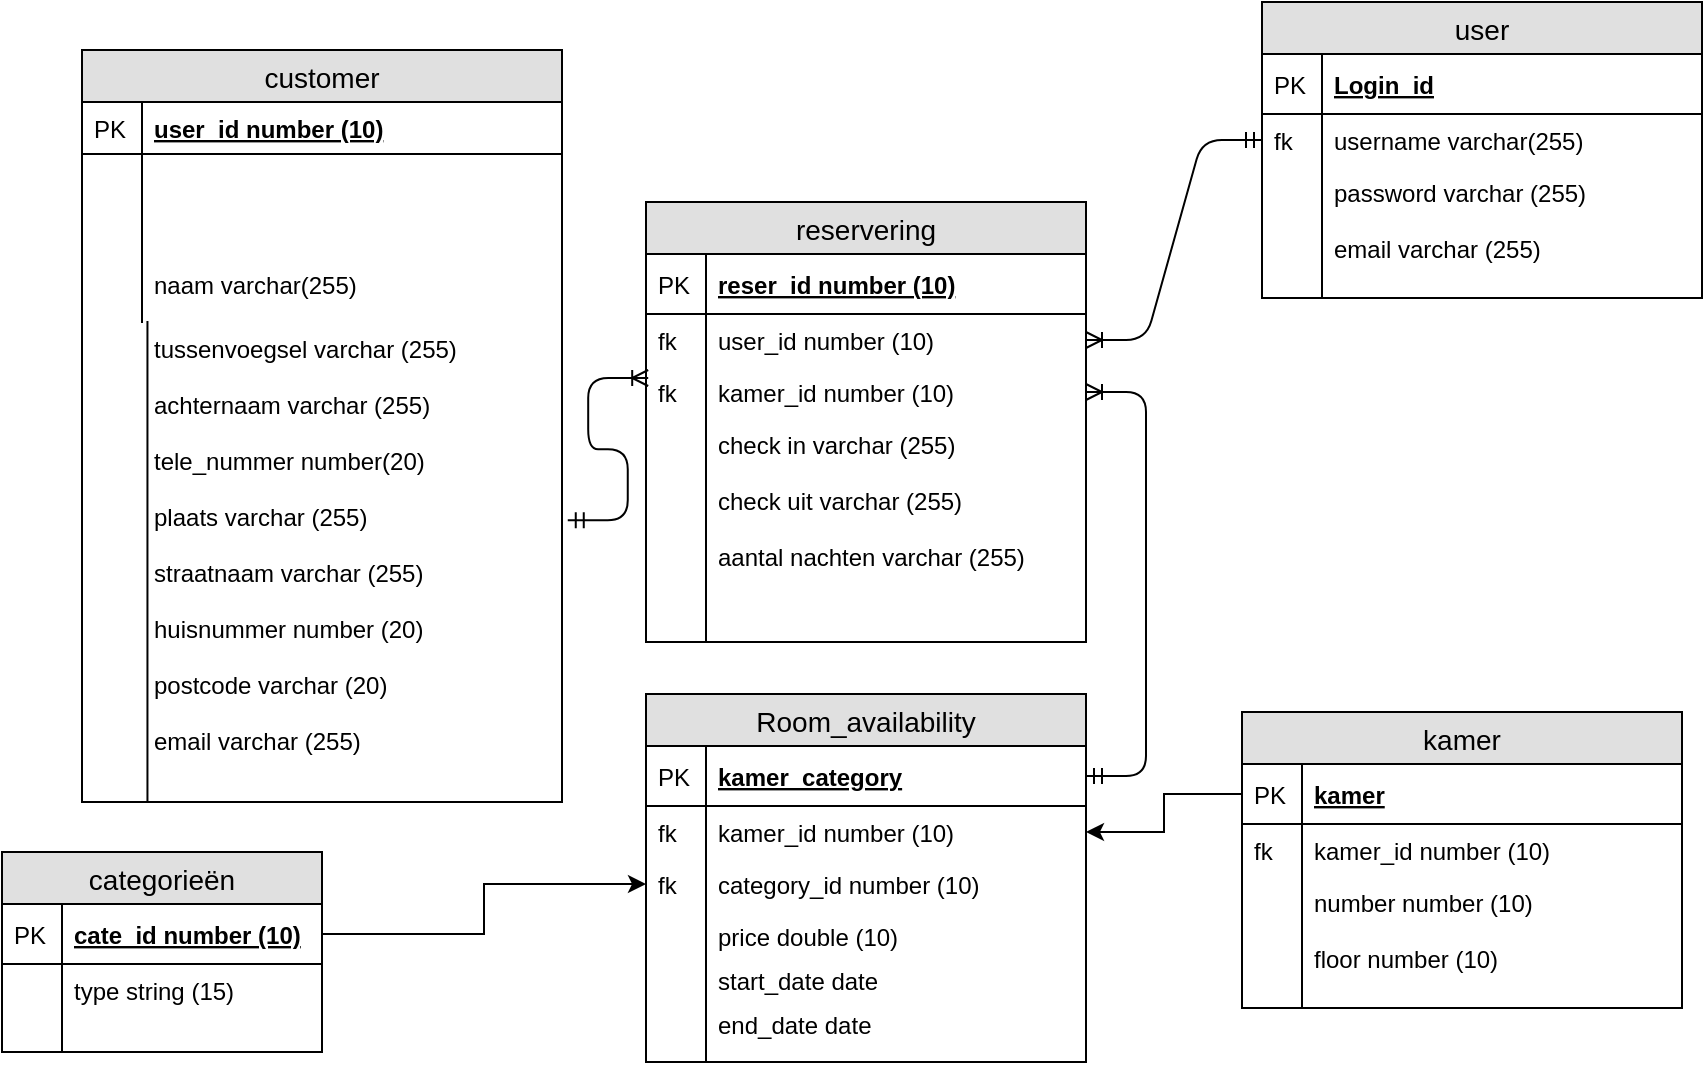 <mxfile version="10.7.3" type="device"><diagram id="I7FLrVbJ7IVQIojbGyv5" name="Page-1"><mxGraphModel dx="1837" dy="1702" grid="1" gridSize="10" guides="1" tooltips="1" connect="1" arrows="1" fold="1" page="1" pageScale="1" pageWidth="827" pageHeight="1169" math="0" shadow="0"><root><mxCell id="0"/><mxCell id="1" parent="0"/><mxCell id="DthQ4Hfx-H2yPR-bGWvW-1" value="customer" style="swimlane;fontStyle=0;childLayout=stackLayout;horizontal=1;startSize=26;fillColor=#e0e0e0;horizontalStack=0;resizeParent=1;resizeParentMax=0;resizeLast=0;collapsible=1;marginBottom=0;swimlaneFillColor=#ffffff;align=center;fontSize=14;" vertex="1" parent="1"><mxGeometry x="20" y="-385" width="240" height="376" as="geometry"><mxRectangle x="40" y="10" width="60" height="26" as="alternateBounds"/></mxGeometry></mxCell><mxCell id="DthQ4Hfx-H2yPR-bGWvW-2" value="user_id number (10)" style="shape=partialRectangle;top=0;left=0;right=0;bottom=1;align=left;verticalAlign=middle;fillColor=none;spacingLeft=34;spacingRight=4;overflow=hidden;rotatable=0;points=[[0,0.5],[1,0.5]];portConstraint=eastwest;dropTarget=0;fontStyle=5;fontSize=12;" vertex="1" parent="DthQ4Hfx-H2yPR-bGWvW-1"><mxGeometry y="26" width="240" height="26" as="geometry"/></mxCell><mxCell id="DthQ4Hfx-H2yPR-bGWvW-3" value="PK" style="shape=partialRectangle;top=0;left=0;bottom=0;fillColor=none;align=left;verticalAlign=middle;spacingLeft=4;spacingRight=4;overflow=hidden;rotatable=0;points=[];portConstraint=eastwest;part=1;fontSize=12;" vertex="1" connectable="0" parent="DthQ4Hfx-H2yPR-bGWvW-2"><mxGeometry width="30" height="26" as="geometry"/></mxCell><mxCell id="DthQ4Hfx-H2yPR-bGWvW-4" value="" style="shape=partialRectangle;top=0;left=0;right=0;bottom=0;align=left;verticalAlign=top;fillColor=none;spacingLeft=34;spacingRight=4;overflow=hidden;rotatable=0;points=[[0,0.5],[1,0.5]];portConstraint=eastwest;dropTarget=0;fontSize=12;" vertex="1" parent="DthQ4Hfx-H2yPR-bGWvW-1"><mxGeometry y="52" width="240" height="26" as="geometry"/></mxCell><mxCell id="DthQ4Hfx-H2yPR-bGWvW-5" value="" style="shape=partialRectangle;top=0;left=0;bottom=0;fillColor=none;align=left;verticalAlign=top;spacingLeft=4;spacingRight=4;overflow=hidden;rotatable=0;points=[];portConstraint=eastwest;part=1;fontSize=12;" vertex="1" connectable="0" parent="DthQ4Hfx-H2yPR-bGWvW-4"><mxGeometry width="30" height="26" as="geometry"/></mxCell><mxCell id="DthQ4Hfx-H2yPR-bGWvW-6" value="" style="shape=partialRectangle;top=0;left=0;right=0;bottom=0;align=left;verticalAlign=top;fillColor=none;spacingLeft=34;spacingRight=4;overflow=hidden;rotatable=0;points=[[0,0.5],[1,0.5]];portConstraint=eastwest;dropTarget=0;fontSize=12;" vertex="1" parent="DthQ4Hfx-H2yPR-bGWvW-1"><mxGeometry y="78" width="240" height="26" as="geometry"/></mxCell><mxCell id="DthQ4Hfx-H2yPR-bGWvW-7" value="" style="shape=partialRectangle;top=0;left=0;bottom=0;fillColor=none;align=left;verticalAlign=top;spacingLeft=4;spacingRight=4;overflow=hidden;rotatable=0;points=[];portConstraint=eastwest;part=1;fontSize=12;" vertex="1" connectable="0" parent="DthQ4Hfx-H2yPR-bGWvW-6"><mxGeometry width="30" height="26" as="geometry"/></mxCell><mxCell id="DthQ4Hfx-H2yPR-bGWvW-8" value="naam varchar(255)&#10;&#10;achternaam varchar(255)&#10;f&#10;" style="shape=partialRectangle;top=0;left=0;right=0;bottom=0;align=left;verticalAlign=top;fillColor=none;spacingLeft=34;spacingRight=4;overflow=hidden;rotatable=0;points=[[0,0.5],[1,0.5]];portConstraint=eastwest;dropTarget=0;fontSize=12;" vertex="1" parent="DthQ4Hfx-H2yPR-bGWvW-1"><mxGeometry y="104" width="240" height="32" as="geometry"/></mxCell><mxCell id="DthQ4Hfx-H2yPR-bGWvW-9" value="" style="shape=partialRectangle;top=0;left=0;bottom=0;fillColor=none;align=left;verticalAlign=top;spacingLeft=4;spacingRight=4;overflow=hidden;rotatable=0;points=[];portConstraint=eastwest;part=1;fontSize=12;" vertex="1" connectable="0" parent="DthQ4Hfx-H2yPR-bGWvW-8"><mxGeometry width="30" height="32" as="geometry"/></mxCell><mxCell id="DthQ4Hfx-H2yPR-bGWvW-10" value="tussenvoegsel varchar (255)&#10;&#10;achternaam varchar (255)&#10;&#10;tele_nummer number(20)&#10;&#10;plaats varchar (255)&#10;&#10;straatnaam varchar (255)&#10;&#10;huisnummer number (20)&#10;&#10;postcode varchar (20)&#10;&#10;email varchar (255)" style="shape=partialRectangle;top=0;left=0;right=0;bottom=0;align=left;verticalAlign=top;fillColor=none;spacingLeft=34;spacingRight=4;overflow=hidden;rotatable=0;points=[[0,0.5],[1,0.5]];portConstraint=eastwest;dropTarget=0;fontSize=12;" vertex="1" parent="DthQ4Hfx-H2yPR-bGWvW-1"><mxGeometry y="136" width="240" height="240" as="geometry"/></mxCell><mxCell id="DthQ4Hfx-H2yPR-bGWvW-11" value="" style="shape=partialRectangle;top=0;left=0;bottom=0;fillColor=none;align=left;verticalAlign=top;spacingLeft=4;spacingRight=4;overflow=hidden;rotatable=0;points=[];portConstraint=eastwest;part=1;fontSize=12;" vertex="1" connectable="0" parent="DthQ4Hfx-H2yPR-bGWvW-10"><mxGeometry width="32.727" height="240.0" as="geometry"/></mxCell><mxCell id="DthQ4Hfx-H2yPR-bGWvW-23" value="categorieën" style="swimlane;fontStyle=0;childLayout=stackLayout;horizontal=1;startSize=26;fillColor=#e0e0e0;horizontalStack=0;resizeParent=1;resizeParentMax=0;resizeLast=0;collapsible=1;marginBottom=0;swimlaneFillColor=#ffffff;align=center;fontSize=14;" vertex="1" parent="1"><mxGeometry x="-20" y="16" width="160" height="100" as="geometry"/></mxCell><mxCell id="DthQ4Hfx-H2yPR-bGWvW-24" value="cate_id number (10)" style="shape=partialRectangle;top=0;left=0;right=0;bottom=1;align=left;verticalAlign=middle;fillColor=none;spacingLeft=34;spacingRight=4;overflow=hidden;rotatable=0;points=[[0,0.5],[1,0.5]];portConstraint=eastwest;dropTarget=0;fontStyle=5;fontSize=12;" vertex="1" parent="DthQ4Hfx-H2yPR-bGWvW-23"><mxGeometry y="26" width="160" height="30" as="geometry"/></mxCell><mxCell id="DthQ4Hfx-H2yPR-bGWvW-25" value="PK" style="shape=partialRectangle;top=0;left=0;bottom=0;fillColor=none;align=left;verticalAlign=middle;spacingLeft=4;spacingRight=4;overflow=hidden;rotatable=0;points=[];portConstraint=eastwest;part=1;fontSize=12;" vertex="1" connectable="0" parent="DthQ4Hfx-H2yPR-bGWvW-24"><mxGeometry width="30" height="30" as="geometry"/></mxCell><mxCell id="DthQ4Hfx-H2yPR-bGWvW-48" value="type string (15)" style="shape=partialRectangle;top=0;left=0;right=0;bottom=0;align=left;verticalAlign=top;fillColor=none;spacingLeft=34;spacingRight=4;overflow=hidden;rotatable=0;points=[[0,0.5],[1,0.5]];portConstraint=eastwest;dropTarget=0;fontSize=12;" vertex="1" parent="DthQ4Hfx-H2yPR-bGWvW-23"><mxGeometry y="56" width="160" height="44" as="geometry"/></mxCell><mxCell id="DthQ4Hfx-H2yPR-bGWvW-49" value="" style="shape=partialRectangle;top=0;left=0;bottom=0;fillColor=none;align=left;verticalAlign=top;spacingLeft=4;spacingRight=4;overflow=hidden;rotatable=0;points=[];portConstraint=eastwest;part=1;fontSize=12;" vertex="1" connectable="0" parent="DthQ4Hfx-H2yPR-bGWvW-48"><mxGeometry width="30" height="44" as="geometry"/></mxCell><mxCell id="DthQ4Hfx-H2yPR-bGWvW-34" value="reservering" style="swimlane;fontStyle=0;childLayout=stackLayout;horizontal=1;startSize=26;fillColor=#e0e0e0;horizontalStack=0;resizeParent=1;resizeParentMax=0;resizeLast=0;collapsible=1;marginBottom=0;swimlaneFillColor=#ffffff;align=center;fontSize=14;" vertex="1" parent="1"><mxGeometry x="302" y="-309" width="220" height="220" as="geometry"/></mxCell><mxCell id="DthQ4Hfx-H2yPR-bGWvW-35" value="reser_id number (10)" style="shape=partialRectangle;top=0;left=0;right=0;bottom=1;align=left;verticalAlign=middle;fillColor=none;spacingLeft=34;spacingRight=4;overflow=hidden;rotatable=0;points=[[0,0.5],[1,0.5]];portConstraint=eastwest;dropTarget=0;fontStyle=5;fontSize=12;" vertex="1" parent="DthQ4Hfx-H2yPR-bGWvW-34"><mxGeometry y="26" width="220" height="30" as="geometry"/></mxCell><mxCell id="DthQ4Hfx-H2yPR-bGWvW-36" value="PK" style="shape=partialRectangle;top=0;left=0;bottom=0;fillColor=none;align=left;verticalAlign=middle;spacingLeft=4;spacingRight=4;overflow=hidden;rotatable=0;points=[];portConstraint=eastwest;part=1;fontSize=12;" vertex="1" connectable="0" parent="DthQ4Hfx-H2yPR-bGWvW-35"><mxGeometry width="30" height="30" as="geometry"/></mxCell><mxCell id="DthQ4Hfx-H2yPR-bGWvW-37" value="user_id number (10)" style="shape=partialRectangle;top=0;left=0;right=0;bottom=0;align=left;verticalAlign=top;fillColor=none;spacingLeft=34;spacingRight=4;overflow=hidden;rotatable=0;points=[[0,0.5],[1,0.5]];portConstraint=eastwest;dropTarget=0;fontSize=12;" vertex="1" parent="DthQ4Hfx-H2yPR-bGWvW-34"><mxGeometry y="56" width="220" height="26" as="geometry"/></mxCell><mxCell id="DthQ4Hfx-H2yPR-bGWvW-38" value="fk" style="shape=partialRectangle;top=0;left=0;bottom=0;fillColor=none;align=left;verticalAlign=top;spacingLeft=4;spacingRight=4;overflow=hidden;rotatable=0;points=[];portConstraint=eastwest;part=1;fontSize=12;" vertex="1" connectable="0" parent="DthQ4Hfx-H2yPR-bGWvW-37"><mxGeometry width="30" height="26" as="geometry"/></mxCell><mxCell id="DthQ4Hfx-H2yPR-bGWvW-39" value="kamer_id number (10)" style="shape=partialRectangle;top=0;left=0;right=0;bottom=0;align=left;verticalAlign=top;fillColor=none;spacingLeft=34;spacingRight=4;overflow=hidden;rotatable=0;points=[[0,0.5],[1,0.5]];portConstraint=eastwest;dropTarget=0;fontSize=12;" vertex="1" parent="DthQ4Hfx-H2yPR-bGWvW-34"><mxGeometry y="82" width="220" height="26" as="geometry"/></mxCell><mxCell id="DthQ4Hfx-H2yPR-bGWvW-40" value="fk" style="shape=partialRectangle;top=0;left=0;bottom=0;fillColor=none;align=left;verticalAlign=top;spacingLeft=4;spacingRight=4;overflow=hidden;rotatable=0;points=[];portConstraint=eastwest;part=1;fontSize=12;" vertex="1" connectable="0" parent="DthQ4Hfx-H2yPR-bGWvW-39"><mxGeometry width="30" height="26" as="geometry"/></mxCell><mxCell id="DthQ4Hfx-H2yPR-bGWvW-41" value="check in varchar (255)&#10;&#10;check uit varchar (255)&#10;&#10;aantal nachten varchar (255)&#10;&#10;&#10;&#10;" style="shape=partialRectangle;top=0;left=0;right=0;bottom=0;align=left;verticalAlign=top;fillColor=none;spacingLeft=34;spacingRight=4;overflow=hidden;rotatable=0;points=[[0,0.5],[1,0.5]];portConstraint=eastwest;dropTarget=0;fontSize=12;" vertex="1" parent="DthQ4Hfx-H2yPR-bGWvW-34"><mxGeometry y="108" width="220" height="102" as="geometry"/></mxCell><mxCell id="DthQ4Hfx-H2yPR-bGWvW-42" value="" style="shape=partialRectangle;top=0;left=0;bottom=0;fillColor=none;align=left;verticalAlign=top;spacingLeft=4;spacingRight=4;overflow=hidden;rotatable=0;points=[];portConstraint=eastwest;part=1;fontSize=12;" vertex="1" connectable="0" parent="DthQ4Hfx-H2yPR-bGWvW-41"><mxGeometry width="30" height="102" as="geometry"/></mxCell><mxCell id="DthQ4Hfx-H2yPR-bGWvW-43" value="" style="shape=partialRectangle;top=0;left=0;right=0;bottom=0;align=left;verticalAlign=top;fillColor=none;spacingLeft=34;spacingRight=4;overflow=hidden;rotatable=0;points=[[0,0.5],[1,0.5]];portConstraint=eastwest;dropTarget=0;fontSize=12;" vertex="1" parent="DthQ4Hfx-H2yPR-bGWvW-34"><mxGeometry y="210" width="220" height="10" as="geometry"/></mxCell><mxCell id="DthQ4Hfx-H2yPR-bGWvW-44" value="" style="shape=partialRectangle;top=0;left=0;bottom=0;fillColor=none;align=left;verticalAlign=top;spacingLeft=4;spacingRight=4;overflow=hidden;rotatable=0;points=[];portConstraint=eastwest;part=1;fontSize=12;" vertex="1" connectable="0" parent="DthQ4Hfx-H2yPR-bGWvW-43"><mxGeometry width="30" height="10" as="geometry"/></mxCell><mxCell id="DthQ4Hfx-H2yPR-bGWvW-45" value="" style="edgeStyle=entityRelationEdgeStyle;fontSize=12;html=1;endArrow=ERoneToMany;startArrow=ERmandOne;entryX=0.005;entryY=0.231;entryDx=0;entryDy=0;entryPerimeter=0;exitX=1.012;exitY=0.413;exitDx=0;exitDy=0;exitPerimeter=0;" edge="1" parent="1" source="DthQ4Hfx-H2yPR-bGWvW-10" target="DthQ4Hfx-H2yPR-bGWvW-39"><mxGeometry width="100" height="100" relative="1" as="geometry"><mxPoint x="260" y="130" as="sourcePoint"/><mxPoint x="360" y="30" as="targetPoint"/></mxGeometry></mxCell><mxCell id="DthQ4Hfx-H2yPR-bGWvW-50" value="" style="edgeStyle=entityRelationEdgeStyle;fontSize=12;html=1;endArrow=ERoneToMany;startArrow=ERmandOne;exitX=1;exitY=0.5;exitDx=0;exitDy=0;" edge="1" parent="1" source="DthQ4Hfx-H2yPR-bGWvW-52" target="DthQ4Hfx-H2yPR-bGWvW-39"><mxGeometry width="100" height="100" relative="1" as="geometry"><mxPoint x="530" y="-22" as="sourcePoint"/><mxPoint x="480" y="-220" as="targetPoint"/></mxGeometry></mxCell><mxCell id="DthQ4Hfx-H2yPR-bGWvW-51" value="Room_availability" style="swimlane;fontStyle=0;childLayout=stackLayout;horizontal=1;startSize=26;fillColor=#e0e0e0;horizontalStack=0;resizeParent=1;resizeParentMax=0;resizeLast=0;collapsible=1;marginBottom=0;swimlaneFillColor=#ffffff;align=center;fontSize=14;" vertex="1" parent="1"><mxGeometry x="302" y="-63" width="220" height="184" as="geometry"/></mxCell><mxCell id="DthQ4Hfx-H2yPR-bGWvW-52" value="kamer_category" style="shape=partialRectangle;top=0;left=0;right=0;bottom=1;align=left;verticalAlign=middle;fillColor=none;spacingLeft=34;spacingRight=4;overflow=hidden;rotatable=0;points=[[0,0.5],[1,0.5]];portConstraint=eastwest;dropTarget=0;fontStyle=5;fontSize=12;" vertex="1" parent="DthQ4Hfx-H2yPR-bGWvW-51"><mxGeometry y="26" width="220" height="30" as="geometry"/></mxCell><mxCell id="DthQ4Hfx-H2yPR-bGWvW-53" value="PK" style="shape=partialRectangle;top=0;left=0;bottom=0;fillColor=none;align=left;verticalAlign=middle;spacingLeft=4;spacingRight=4;overflow=hidden;rotatable=0;points=[];portConstraint=eastwest;part=1;fontSize=12;" vertex="1" connectable="0" parent="DthQ4Hfx-H2yPR-bGWvW-52"><mxGeometry width="30" height="30" as="geometry"/></mxCell><mxCell id="DthQ4Hfx-H2yPR-bGWvW-56" value="kamer_id number (10)" style="shape=partialRectangle;top=0;left=0;right=0;bottom=0;align=left;verticalAlign=top;fillColor=none;spacingLeft=34;spacingRight=4;overflow=hidden;rotatable=0;points=[[0,0.5],[1,0.5]];portConstraint=eastwest;dropTarget=0;fontSize=12;" vertex="1" parent="DthQ4Hfx-H2yPR-bGWvW-51"><mxGeometry y="56" width="220" height="26" as="geometry"/></mxCell><mxCell id="DthQ4Hfx-H2yPR-bGWvW-57" value="fk" style="shape=partialRectangle;top=0;left=0;bottom=0;fillColor=none;align=left;verticalAlign=top;spacingLeft=4;spacingRight=4;overflow=hidden;rotatable=0;points=[];portConstraint=eastwest;part=1;fontSize=12;" vertex="1" connectable="0" parent="DthQ4Hfx-H2yPR-bGWvW-56"><mxGeometry width="30" height="26" as="geometry"/></mxCell><mxCell id="DthQ4Hfx-H2yPR-bGWvW-54" value="category_id number (10)" style="shape=partialRectangle;top=0;left=0;right=0;bottom=0;align=left;verticalAlign=top;fillColor=none;spacingLeft=34;spacingRight=4;overflow=hidden;rotatable=0;points=[[0,0.5],[1,0.5]];portConstraint=eastwest;dropTarget=0;fontSize=12;" vertex="1" parent="DthQ4Hfx-H2yPR-bGWvW-51"><mxGeometry y="82" width="220" height="26" as="geometry"/></mxCell><mxCell id="DthQ4Hfx-H2yPR-bGWvW-55" value="fk" style="shape=partialRectangle;top=0;left=0;bottom=0;fillColor=none;align=left;verticalAlign=top;spacingLeft=4;spacingRight=4;overflow=hidden;rotatable=0;points=[];portConstraint=eastwest;part=1;fontSize=12;" vertex="1" connectable="0" parent="DthQ4Hfx-H2yPR-bGWvW-54"><mxGeometry width="30" height="26" as="geometry"/></mxCell><mxCell id="DthQ4Hfx-H2yPR-bGWvW-58" value="price double (10)&#10;&#10;" style="shape=partialRectangle;top=0;left=0;right=0;bottom=0;align=left;verticalAlign=top;fillColor=none;spacingLeft=34;spacingRight=4;overflow=hidden;rotatable=0;points=[[0,0.5],[1,0.5]];portConstraint=eastwest;dropTarget=0;fontSize=12;" vertex="1" parent="DthQ4Hfx-H2yPR-bGWvW-51"><mxGeometry y="108" width="220" height="22" as="geometry"/></mxCell><mxCell id="DthQ4Hfx-H2yPR-bGWvW-59" value="" style="shape=partialRectangle;top=0;left=0;bottom=0;fillColor=none;align=left;verticalAlign=top;spacingLeft=4;spacingRight=4;overflow=hidden;rotatable=0;points=[];portConstraint=eastwest;part=1;fontSize=12;" vertex="1" connectable="0" parent="DthQ4Hfx-H2yPR-bGWvW-58"><mxGeometry width="30" height="22" as="geometry"/></mxCell><mxCell id="DthQ4Hfx-H2yPR-bGWvW-73" value="start_date date&#10;&#10;" style="shape=partialRectangle;top=0;left=0;right=0;bottom=0;align=left;verticalAlign=top;fillColor=none;spacingLeft=34;spacingRight=4;overflow=hidden;rotatable=0;points=[[0,0.5],[1,0.5]];portConstraint=eastwest;dropTarget=0;fontSize=12;" vertex="1" parent="DthQ4Hfx-H2yPR-bGWvW-51"><mxGeometry y="130" width="220" height="22" as="geometry"/></mxCell><mxCell id="DthQ4Hfx-H2yPR-bGWvW-74" value="" style="shape=partialRectangle;top=0;left=0;bottom=0;fillColor=none;align=left;verticalAlign=top;spacingLeft=4;spacingRight=4;overflow=hidden;rotatable=0;points=[];portConstraint=eastwest;part=1;fontSize=12;" vertex="1" connectable="0" parent="DthQ4Hfx-H2yPR-bGWvW-73"><mxGeometry width="30" height="22" as="geometry"/></mxCell><mxCell id="DthQ4Hfx-H2yPR-bGWvW-75" value="end_date date&#10;" style="shape=partialRectangle;top=0;left=0;right=0;bottom=0;align=left;verticalAlign=top;fillColor=none;spacingLeft=34;spacingRight=4;overflow=hidden;rotatable=0;points=[[0,0.5],[1,0.5]];portConstraint=eastwest;dropTarget=0;fontSize=12;" vertex="1" parent="DthQ4Hfx-H2yPR-bGWvW-51"><mxGeometry y="152" width="220" height="22" as="geometry"/></mxCell><mxCell id="DthQ4Hfx-H2yPR-bGWvW-76" value="" style="shape=partialRectangle;top=0;left=0;bottom=0;fillColor=none;align=left;verticalAlign=top;spacingLeft=4;spacingRight=4;overflow=hidden;rotatable=0;points=[];portConstraint=eastwest;part=1;fontSize=12;" vertex="1" connectable="0" parent="DthQ4Hfx-H2yPR-bGWvW-75"><mxGeometry width="30" height="22" as="geometry"/></mxCell><mxCell id="DthQ4Hfx-H2yPR-bGWvW-60" value="" style="shape=partialRectangle;top=0;left=0;right=0;bottom=0;align=left;verticalAlign=top;fillColor=none;spacingLeft=34;spacingRight=4;overflow=hidden;rotatable=0;points=[[0,0.5],[1,0.5]];portConstraint=eastwest;dropTarget=0;fontSize=12;" vertex="1" parent="DthQ4Hfx-H2yPR-bGWvW-51"><mxGeometry y="174" width="220" height="10" as="geometry"/></mxCell><mxCell id="DthQ4Hfx-H2yPR-bGWvW-61" value="" style="shape=partialRectangle;top=0;left=0;bottom=0;fillColor=none;align=left;verticalAlign=top;spacingLeft=4;spacingRight=4;overflow=hidden;rotatable=0;points=[];portConstraint=eastwest;part=1;fontSize=12;" vertex="1" connectable="0" parent="DthQ4Hfx-H2yPR-bGWvW-60"><mxGeometry width="30" height="10" as="geometry"/></mxCell><mxCell id="DthQ4Hfx-H2yPR-bGWvW-62" value="kamer" style="swimlane;fontStyle=0;childLayout=stackLayout;horizontal=1;startSize=26;fillColor=#e0e0e0;horizontalStack=0;resizeParent=1;resizeParentMax=0;resizeLast=0;collapsible=1;marginBottom=0;swimlaneFillColor=#ffffff;align=center;fontSize=14;" vertex="1" parent="1"><mxGeometry x="600" y="-54" width="220" height="148" as="geometry"/></mxCell><mxCell id="DthQ4Hfx-H2yPR-bGWvW-63" value="kamer" style="shape=partialRectangle;top=0;left=0;right=0;bottom=1;align=left;verticalAlign=middle;fillColor=none;spacingLeft=34;spacingRight=4;overflow=hidden;rotatable=0;points=[[0,0.5],[1,0.5]];portConstraint=eastwest;dropTarget=0;fontStyle=5;fontSize=12;" vertex="1" parent="DthQ4Hfx-H2yPR-bGWvW-62"><mxGeometry y="26" width="220" height="30" as="geometry"/></mxCell><mxCell id="DthQ4Hfx-H2yPR-bGWvW-64" value="PK" style="shape=partialRectangle;top=0;left=0;bottom=0;fillColor=none;align=left;verticalAlign=middle;spacingLeft=4;spacingRight=4;overflow=hidden;rotatable=0;points=[];portConstraint=eastwest;part=1;fontSize=12;" vertex="1" connectable="0" parent="DthQ4Hfx-H2yPR-bGWvW-63"><mxGeometry width="30" height="30" as="geometry"/></mxCell><mxCell id="DthQ4Hfx-H2yPR-bGWvW-65" value="kamer_id number (10)" style="shape=partialRectangle;top=0;left=0;right=0;bottom=0;align=left;verticalAlign=top;fillColor=none;spacingLeft=34;spacingRight=4;overflow=hidden;rotatable=0;points=[[0,0.5],[1,0.5]];portConstraint=eastwest;dropTarget=0;fontSize=12;" vertex="1" parent="DthQ4Hfx-H2yPR-bGWvW-62"><mxGeometry y="56" width="220" height="26" as="geometry"/></mxCell><mxCell id="DthQ4Hfx-H2yPR-bGWvW-66" value="fk" style="shape=partialRectangle;top=0;left=0;bottom=0;fillColor=none;align=left;verticalAlign=top;spacingLeft=4;spacingRight=4;overflow=hidden;rotatable=0;points=[];portConstraint=eastwest;part=1;fontSize=12;" vertex="1" connectable="0" parent="DthQ4Hfx-H2yPR-bGWvW-65"><mxGeometry width="30" height="26" as="geometry"/></mxCell><mxCell id="DthQ4Hfx-H2yPR-bGWvW-69" value="number number (10)&#10;&#10;" style="shape=partialRectangle;top=0;left=0;right=0;bottom=0;align=left;verticalAlign=top;fillColor=none;spacingLeft=34;spacingRight=4;overflow=hidden;rotatable=0;points=[[0,0.5],[1,0.5]];portConstraint=eastwest;dropTarget=0;fontSize=12;" vertex="1" parent="DthQ4Hfx-H2yPR-bGWvW-62"><mxGeometry y="82" width="220" height="28" as="geometry"/></mxCell><mxCell id="DthQ4Hfx-H2yPR-bGWvW-70" value="" style="shape=partialRectangle;top=0;left=0;bottom=0;fillColor=none;align=left;verticalAlign=top;spacingLeft=4;spacingRight=4;overflow=hidden;rotatable=0;points=[];portConstraint=eastwest;part=1;fontSize=12;" vertex="1" connectable="0" parent="DthQ4Hfx-H2yPR-bGWvW-69"><mxGeometry width="30" height="28" as="geometry"/></mxCell><mxCell id="DthQ4Hfx-H2yPR-bGWvW-79" value="floor number (10)&#10;&#10;" style="shape=partialRectangle;top=0;left=0;right=0;bottom=0;align=left;verticalAlign=top;fillColor=none;spacingLeft=34;spacingRight=4;overflow=hidden;rotatable=0;points=[[0,0.5],[1,0.5]];portConstraint=eastwest;dropTarget=0;fontSize=12;" vertex="1" parent="DthQ4Hfx-H2yPR-bGWvW-62"><mxGeometry y="110" width="220" height="28" as="geometry"/></mxCell><mxCell id="DthQ4Hfx-H2yPR-bGWvW-80" value="" style="shape=partialRectangle;top=0;left=0;bottom=0;fillColor=none;align=left;verticalAlign=top;spacingLeft=4;spacingRight=4;overflow=hidden;rotatable=0;points=[];portConstraint=eastwest;part=1;fontSize=12;" vertex="1" connectable="0" parent="DthQ4Hfx-H2yPR-bGWvW-79"><mxGeometry width="30" height="28" as="geometry"/></mxCell><mxCell id="DthQ4Hfx-H2yPR-bGWvW-71" value="" style="shape=partialRectangle;top=0;left=0;right=0;bottom=0;align=left;verticalAlign=top;fillColor=none;spacingLeft=34;spacingRight=4;overflow=hidden;rotatable=0;points=[[0,0.5],[1,0.5]];portConstraint=eastwest;dropTarget=0;fontSize=12;" vertex="1" parent="DthQ4Hfx-H2yPR-bGWvW-62"><mxGeometry y="138" width="220" height="10" as="geometry"/></mxCell><mxCell id="DthQ4Hfx-H2yPR-bGWvW-72" value="" style="shape=partialRectangle;top=0;left=0;bottom=0;fillColor=none;align=left;verticalAlign=top;spacingLeft=4;spacingRight=4;overflow=hidden;rotatable=0;points=[];portConstraint=eastwest;part=1;fontSize=12;" vertex="1" connectable="0" parent="DthQ4Hfx-H2yPR-bGWvW-71"><mxGeometry width="30" height="10" as="geometry"/></mxCell><mxCell id="DthQ4Hfx-H2yPR-bGWvW-77" style="edgeStyle=orthogonalEdgeStyle;rounded=0;orthogonalLoop=1;jettySize=auto;html=1;entryX=1;entryY=0.5;entryDx=0;entryDy=0;" edge="1" parent="1" source="DthQ4Hfx-H2yPR-bGWvW-63" target="DthQ4Hfx-H2yPR-bGWvW-56"><mxGeometry relative="1" as="geometry"><mxPoint x="530" y="20" as="targetPoint"/></mxGeometry></mxCell><mxCell id="DthQ4Hfx-H2yPR-bGWvW-78" style="edgeStyle=orthogonalEdgeStyle;rounded=0;orthogonalLoop=1;jettySize=auto;html=1;entryX=0;entryY=0.5;entryDx=0;entryDy=0;" edge="1" parent="1" source="DthQ4Hfx-H2yPR-bGWvW-24" target="DthQ4Hfx-H2yPR-bGWvW-54"><mxGeometry relative="1" as="geometry"/></mxCell><mxCell id="DthQ4Hfx-H2yPR-bGWvW-81" value="user" style="swimlane;fontStyle=0;childLayout=stackLayout;horizontal=1;startSize=26;fillColor=#e0e0e0;horizontalStack=0;resizeParent=1;resizeParentMax=0;resizeLast=0;collapsible=1;marginBottom=0;swimlaneFillColor=#ffffff;align=center;fontSize=14;" vertex="1" parent="1"><mxGeometry x="610" y="-409" width="220" height="148" as="geometry"/></mxCell><mxCell id="DthQ4Hfx-H2yPR-bGWvW-82" value="Login_id" style="shape=partialRectangle;top=0;left=0;right=0;bottom=1;align=left;verticalAlign=middle;fillColor=none;spacingLeft=34;spacingRight=4;overflow=hidden;rotatable=0;points=[[0,0.5],[1,0.5]];portConstraint=eastwest;dropTarget=0;fontStyle=5;fontSize=12;" vertex="1" parent="DthQ4Hfx-H2yPR-bGWvW-81"><mxGeometry y="26" width="220" height="30" as="geometry"/></mxCell><mxCell id="DthQ4Hfx-H2yPR-bGWvW-83" value="PK" style="shape=partialRectangle;top=0;left=0;bottom=0;fillColor=none;align=left;verticalAlign=middle;spacingLeft=4;spacingRight=4;overflow=hidden;rotatable=0;points=[];portConstraint=eastwest;part=1;fontSize=12;" vertex="1" connectable="0" parent="DthQ4Hfx-H2yPR-bGWvW-82"><mxGeometry width="30" height="30" as="geometry"/></mxCell><mxCell id="DthQ4Hfx-H2yPR-bGWvW-84" value="username varchar(255)" style="shape=partialRectangle;top=0;left=0;right=0;bottom=0;align=left;verticalAlign=top;fillColor=none;spacingLeft=34;spacingRight=4;overflow=hidden;rotatable=0;points=[[0,0.5],[1,0.5]];portConstraint=eastwest;dropTarget=0;fontSize=12;" vertex="1" parent="DthQ4Hfx-H2yPR-bGWvW-81"><mxGeometry y="56" width="220" height="26" as="geometry"/></mxCell><mxCell id="DthQ4Hfx-H2yPR-bGWvW-85" value="fk" style="shape=partialRectangle;top=0;left=0;bottom=0;fillColor=none;align=left;verticalAlign=top;spacingLeft=4;spacingRight=4;overflow=hidden;rotatable=0;points=[];portConstraint=eastwest;part=1;fontSize=12;" vertex="1" connectable="0" parent="DthQ4Hfx-H2yPR-bGWvW-84"><mxGeometry width="30" height="26" as="geometry"/></mxCell><mxCell id="DthQ4Hfx-H2yPR-bGWvW-86" value="password varchar (255)" style="shape=partialRectangle;top=0;left=0;right=0;bottom=0;align=left;verticalAlign=top;fillColor=none;spacingLeft=34;spacingRight=4;overflow=hidden;rotatable=0;points=[[0,0.5],[1,0.5]];portConstraint=eastwest;dropTarget=0;fontSize=12;" vertex="1" parent="DthQ4Hfx-H2yPR-bGWvW-81"><mxGeometry y="82" width="220" height="28" as="geometry"/></mxCell><mxCell id="DthQ4Hfx-H2yPR-bGWvW-87" value="" style="shape=partialRectangle;top=0;left=0;bottom=0;fillColor=none;align=left;verticalAlign=top;spacingLeft=4;spacingRight=4;overflow=hidden;rotatable=0;points=[];portConstraint=eastwest;part=1;fontSize=12;" vertex="1" connectable="0" parent="DthQ4Hfx-H2yPR-bGWvW-86"><mxGeometry width="30" height="28" as="geometry"/></mxCell><mxCell id="DthQ4Hfx-H2yPR-bGWvW-88" value="email varchar (255)" style="shape=partialRectangle;top=0;left=0;right=0;bottom=0;align=left;verticalAlign=top;fillColor=none;spacingLeft=34;spacingRight=4;overflow=hidden;rotatable=0;points=[[0,0.5],[1,0.5]];portConstraint=eastwest;dropTarget=0;fontSize=12;" vertex="1" parent="DthQ4Hfx-H2yPR-bGWvW-81"><mxGeometry y="110" width="220" height="28" as="geometry"/></mxCell><mxCell id="DthQ4Hfx-H2yPR-bGWvW-89" value="" style="shape=partialRectangle;top=0;left=0;bottom=0;fillColor=none;align=left;verticalAlign=top;spacingLeft=4;spacingRight=4;overflow=hidden;rotatable=0;points=[];portConstraint=eastwest;part=1;fontSize=12;" vertex="1" connectable="0" parent="DthQ4Hfx-H2yPR-bGWvW-88"><mxGeometry width="30" height="28" as="geometry"/></mxCell><mxCell id="DthQ4Hfx-H2yPR-bGWvW-90" value="" style="shape=partialRectangle;top=0;left=0;right=0;bottom=0;align=left;verticalAlign=top;fillColor=none;spacingLeft=34;spacingRight=4;overflow=hidden;rotatable=0;points=[[0,0.5],[1,0.5]];portConstraint=eastwest;dropTarget=0;fontSize=12;" vertex="1" parent="DthQ4Hfx-H2yPR-bGWvW-81"><mxGeometry y="138" width="220" height="10" as="geometry"/></mxCell><mxCell id="DthQ4Hfx-H2yPR-bGWvW-91" value="" style="shape=partialRectangle;top=0;left=0;bottom=0;fillColor=none;align=left;verticalAlign=top;spacingLeft=4;spacingRight=4;overflow=hidden;rotatable=0;points=[];portConstraint=eastwest;part=1;fontSize=12;" vertex="1" connectable="0" parent="DthQ4Hfx-H2yPR-bGWvW-90"><mxGeometry width="30" height="10" as="geometry"/></mxCell><mxCell id="DthQ4Hfx-H2yPR-bGWvW-92" value="" style="edgeStyle=entityRelationEdgeStyle;fontSize=12;html=1;endArrow=ERoneToMany;startArrow=ERmandOne;" edge="1" parent="1" source="DthQ4Hfx-H2yPR-bGWvW-84" target="DthQ4Hfx-H2yPR-bGWvW-37"><mxGeometry width="100" height="100" relative="1" as="geometry"><mxPoint x="540" y="-240" as="sourcePoint"/><mxPoint x="640" y="-340" as="targetPoint"/></mxGeometry></mxCell></root></mxGraphModel></diagram></mxfile>